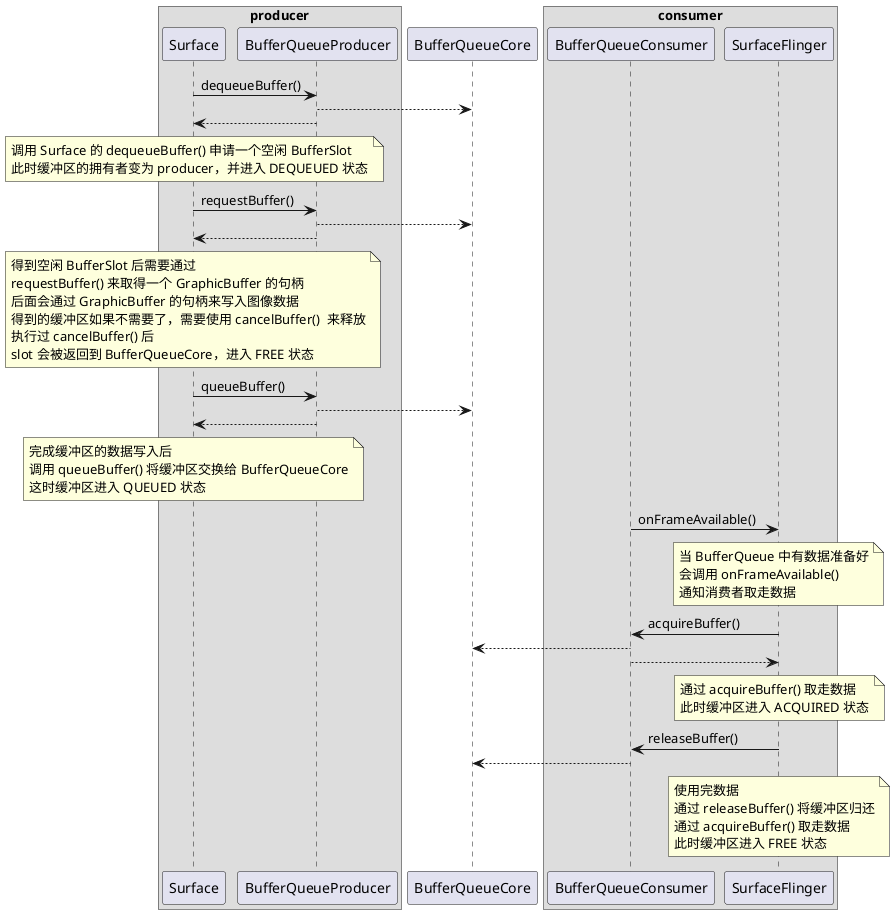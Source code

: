 @startuml
box producer
Surface -> BufferQueueProducer: dequeueBuffer()
end box
BufferQueueProducer --> BufferQueueCore
Surface <-- BufferQueueProducer:
note over Surface
调用 Surface 的 dequeueBuffer() 申请一个空闲 BufferSlot
此时缓冲区的拥有者变为 producer，并进入 DEQUEUED 状态
end note

Surface -> BufferQueueProducer: requestBuffer()
BufferQueueProducer --> BufferQueueCore:
Surface <-- BufferQueueProducer:

note over Surface
得到空闲 BufferSlot 后需要通过
requestBuffer() 来取得一个 GraphicBuffer 的句柄
后面会通过 GraphicBuffer 的句柄来写入图像数据
得到的缓冲区如果不需要了，需要使用 cancelBuffer()  来释放
执行过 cancelBuffer() 后
slot 会被返回到 BufferQueueCore，进入 FREE 状态
end note

Surface -> BufferQueueProducer: queueBuffer()
BufferQueueProducer --> BufferQueueCore:
Surface <-- BufferQueueProducer:

note over Surface
完成缓冲区的数据写入后
调用 queueBuffer() 将缓冲区交换给 BufferQueueCore
这时缓冲区进入 QUEUED 状态
end note

box consumer
BufferQueueConsumer -> SurfaceFlinger: onFrameAvailable()
end box
note over SurfaceFlinger
当 BufferQueue 中有数据准备好
会调用 onFrameAvailable()
通知消费者取走数据
end note
SurfaceFlinger -> BufferQueueConsumer: acquireBuffer()
BufferQueueConsumer --> BufferQueueCore:
BufferQueueConsumer --> SurfaceFlinger:
note over SurfaceFlinger
通过 acquireBuffer() 取走数据
此时缓冲区进入 ACQUIRED 状态
end note
SurfaceFlinger -> BufferQueueConsumer: releaseBuffer()
BufferQueueConsumer --> BufferQueueCore:
note over SurfaceFlinger
使用完数据
通过 releaseBuffer() 将缓冲区归还
通过 acquireBuffer() 取走数据
此时缓冲区进入 FREE 状态
end note
@enduml
